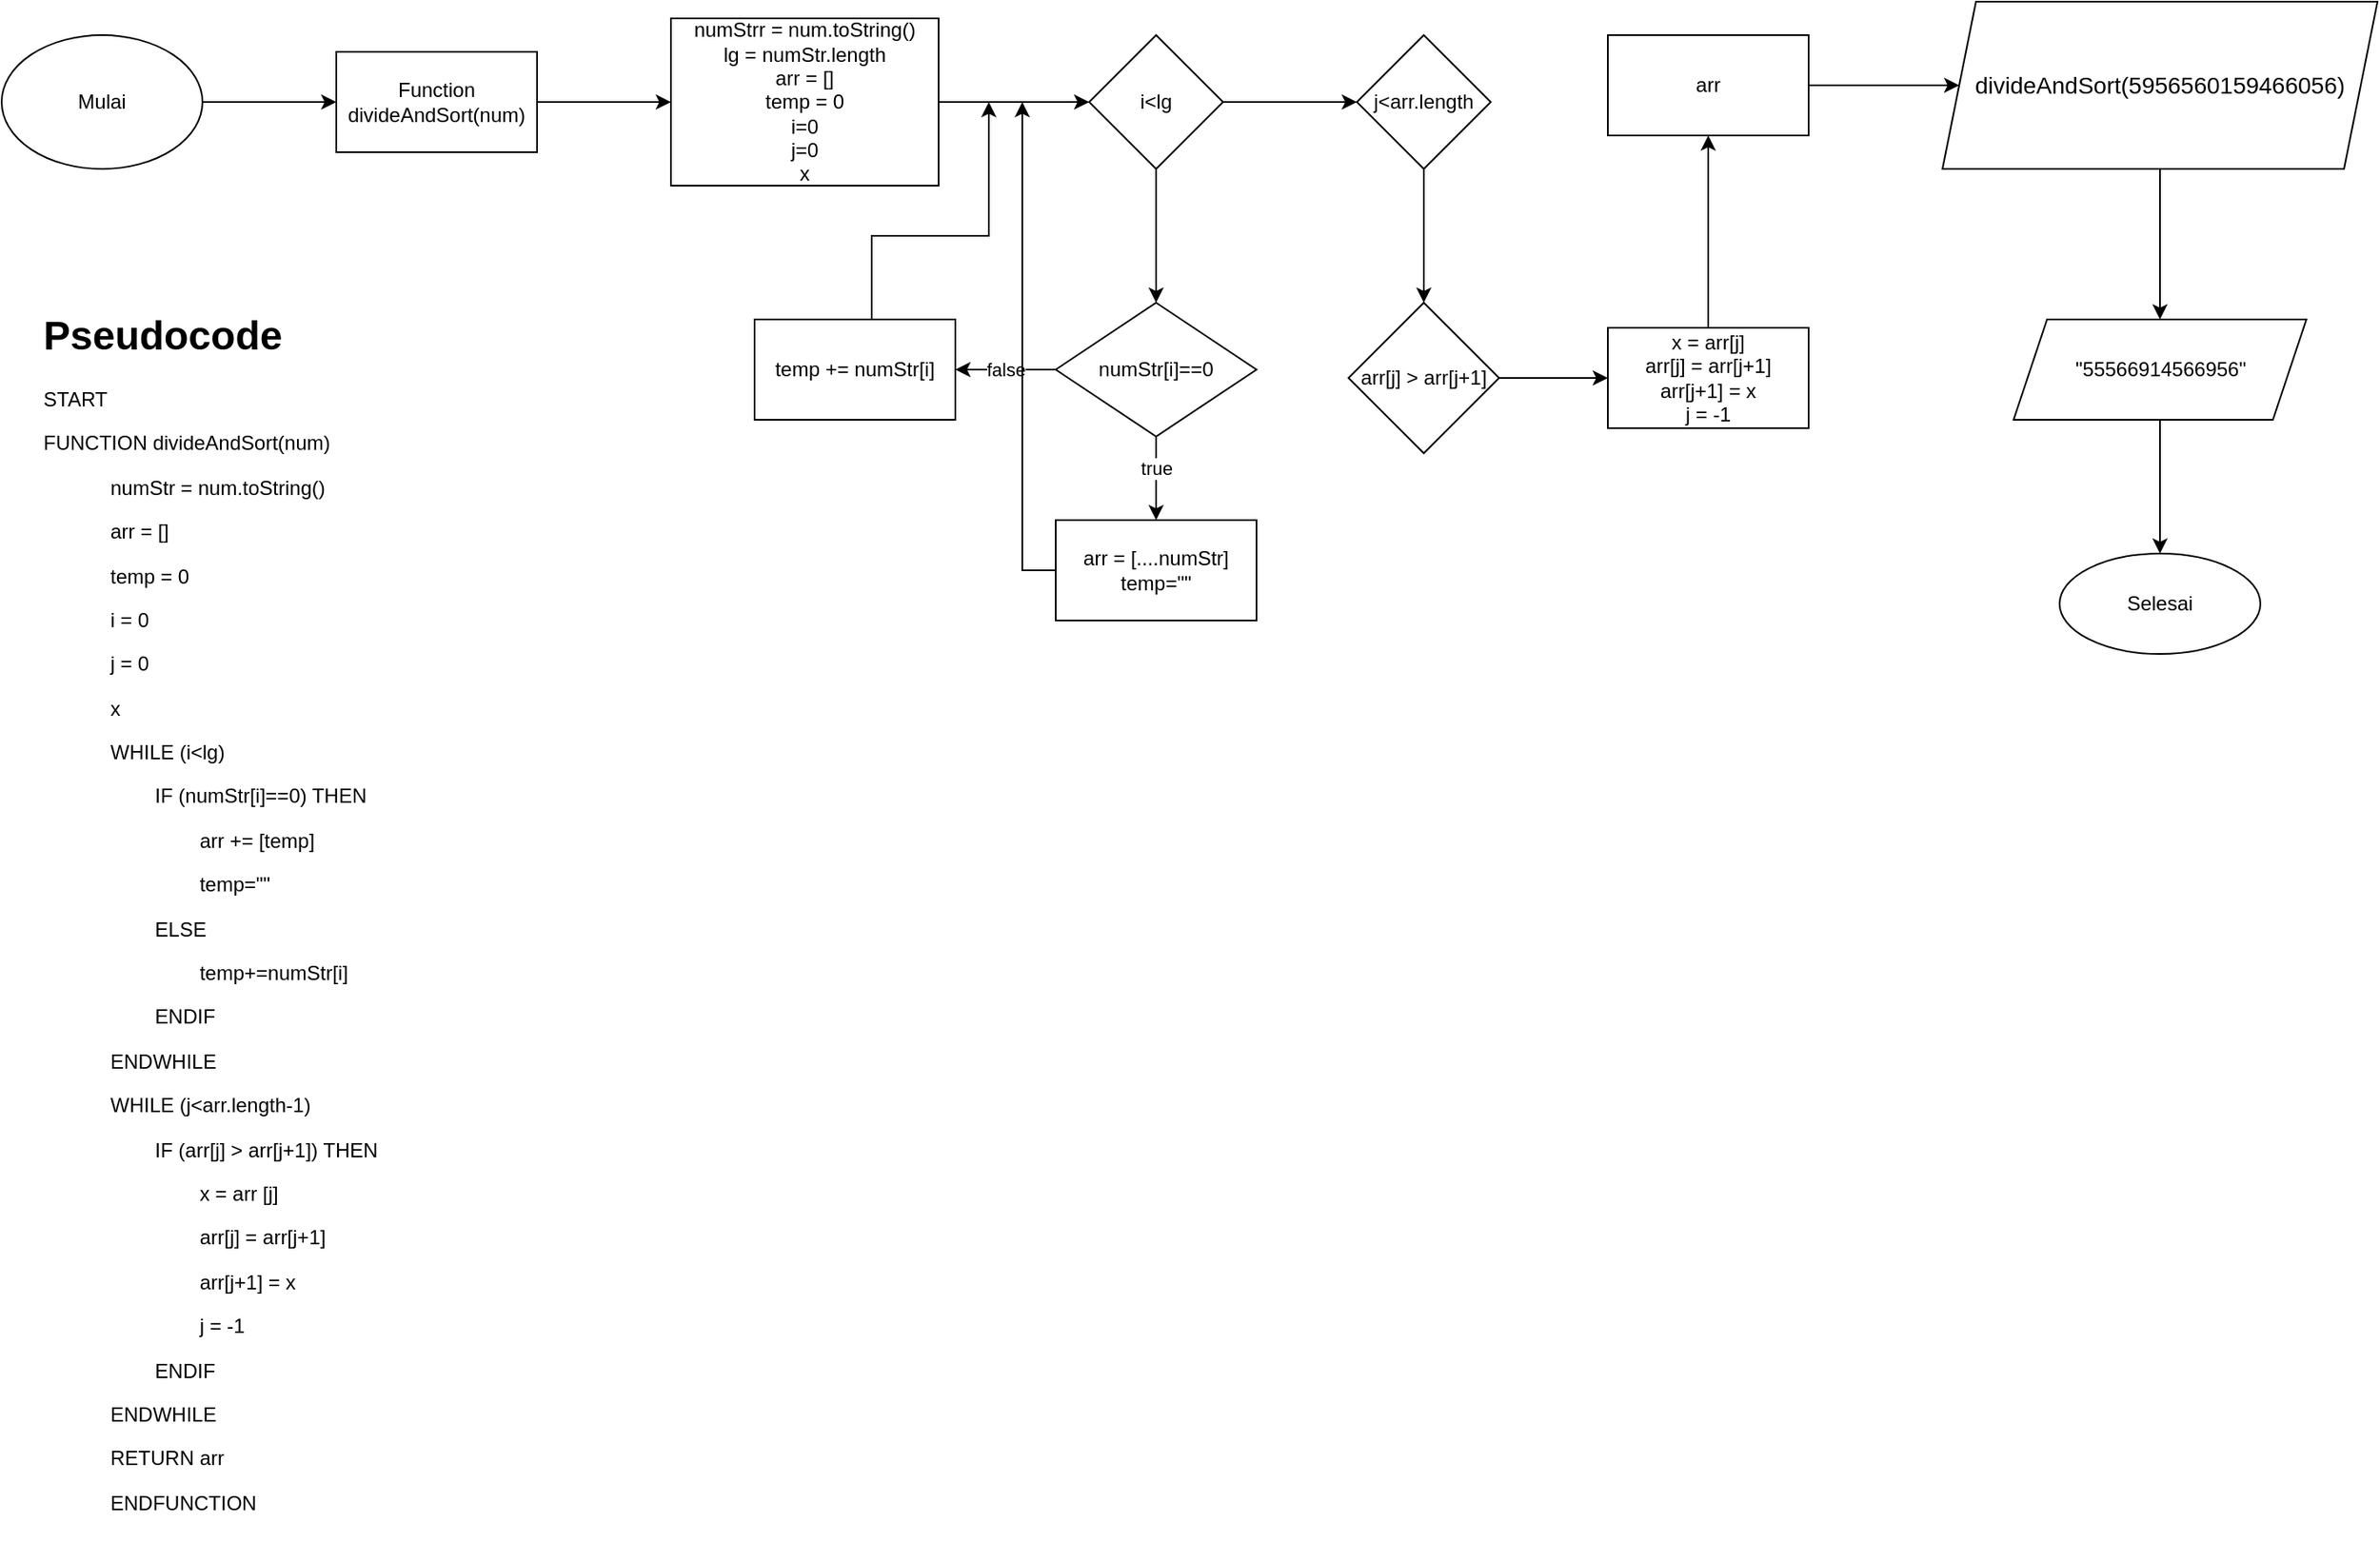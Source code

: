 <mxfile version="20.0.1" type="device"><diagram id="40oLTTHrplNoEy9zyxKO" name="Page-1"><mxGraphModel dx="755" dy="391" grid="1" gridSize="10" guides="1" tooltips="1" connect="1" arrows="1" fold="1" page="1" pageScale="1" pageWidth="850" pageHeight="1100" math="0" shadow="0"><root><mxCell id="0"/><mxCell id="1" parent="0"/><mxCell id="eagRb3ZEcaVL3EZuImis-3" value="" style="edgeStyle=orthogonalEdgeStyle;rounded=0;orthogonalLoop=1;jettySize=auto;html=1;" edge="1" parent="1" source="eagRb3ZEcaVL3EZuImis-1" target="eagRb3ZEcaVL3EZuImis-2"><mxGeometry relative="1" as="geometry"/></mxCell><mxCell id="eagRb3ZEcaVL3EZuImis-1" value="Mulai" style="ellipse;whiteSpace=wrap;html=1;" vertex="1" parent="1"><mxGeometry x="140" y="110" width="120" height="80" as="geometry"/></mxCell><mxCell id="eagRb3ZEcaVL3EZuImis-5" value="" style="edgeStyle=orthogonalEdgeStyle;rounded=0;orthogonalLoop=1;jettySize=auto;html=1;" edge="1" parent="1" source="eagRb3ZEcaVL3EZuImis-2" target="eagRb3ZEcaVL3EZuImis-4"><mxGeometry relative="1" as="geometry"/></mxCell><mxCell id="eagRb3ZEcaVL3EZuImis-2" value="Function&lt;br&gt;divideAndSort(num)" style="whiteSpace=wrap;html=1;" vertex="1" parent="1"><mxGeometry x="340" y="120" width="120" height="60" as="geometry"/></mxCell><mxCell id="eagRb3ZEcaVL3EZuImis-7" value="" style="edgeStyle=orthogonalEdgeStyle;rounded=0;orthogonalLoop=1;jettySize=auto;html=1;" edge="1" parent="1" source="eagRb3ZEcaVL3EZuImis-4" target="eagRb3ZEcaVL3EZuImis-6"><mxGeometry relative="1" as="geometry"/></mxCell><mxCell id="eagRb3ZEcaVL3EZuImis-4" value="numStrr = num.toString()&lt;br&gt;lg = numStr.length&lt;br&gt;arr = []&lt;br&gt;temp = 0&lt;br&gt;i=0&lt;br&gt;j=0&lt;br&gt;x" style="whiteSpace=wrap;html=1;" vertex="1" parent="1"><mxGeometry x="540" y="100" width="160" height="100" as="geometry"/></mxCell><mxCell id="eagRb3ZEcaVL3EZuImis-9" value="" style="edgeStyle=orthogonalEdgeStyle;rounded=0;orthogonalLoop=1;jettySize=auto;html=1;" edge="1" parent="1" source="eagRb3ZEcaVL3EZuImis-6" target="eagRb3ZEcaVL3EZuImis-8"><mxGeometry relative="1" as="geometry"/></mxCell><mxCell id="eagRb3ZEcaVL3EZuImis-18" value="" style="edgeStyle=orthogonalEdgeStyle;rounded=0;orthogonalLoop=1;jettySize=auto;html=1;" edge="1" parent="1" source="eagRb3ZEcaVL3EZuImis-6" target="eagRb3ZEcaVL3EZuImis-17"><mxGeometry relative="1" as="geometry"/></mxCell><mxCell id="eagRb3ZEcaVL3EZuImis-6" value="i&amp;lt;lg" style="rhombus;whiteSpace=wrap;html=1;" vertex="1" parent="1"><mxGeometry x="790" y="110" width="80" height="80" as="geometry"/></mxCell><mxCell id="eagRb3ZEcaVL3EZuImis-11" value="" style="edgeStyle=orthogonalEdgeStyle;rounded=0;orthogonalLoop=1;jettySize=auto;html=1;" edge="1" parent="1" source="eagRb3ZEcaVL3EZuImis-8" target="eagRb3ZEcaVL3EZuImis-10"><mxGeometry relative="1" as="geometry"/></mxCell><mxCell id="eagRb3ZEcaVL3EZuImis-12" value="true" style="edgeLabel;html=1;align=center;verticalAlign=middle;resizable=0;points=[];" vertex="1" connectable="0" parent="eagRb3ZEcaVL3EZuImis-11"><mxGeometry x="-0.267" y="5" relative="1" as="geometry"><mxPoint x="-5" as="offset"/></mxGeometry></mxCell><mxCell id="eagRb3ZEcaVL3EZuImis-14" value="false" style="edgeStyle=orthogonalEdgeStyle;rounded=0;orthogonalLoop=1;jettySize=auto;html=1;" edge="1" parent="1" source="eagRb3ZEcaVL3EZuImis-8" target="eagRb3ZEcaVL3EZuImis-13"><mxGeometry relative="1" as="geometry"/></mxCell><mxCell id="eagRb3ZEcaVL3EZuImis-8" value="numStr[i]==0" style="rhombus;whiteSpace=wrap;html=1;" vertex="1" parent="1"><mxGeometry x="770" y="270" width="120" height="80" as="geometry"/></mxCell><mxCell id="eagRb3ZEcaVL3EZuImis-15" style="edgeStyle=orthogonalEdgeStyle;rounded=0;orthogonalLoop=1;jettySize=auto;html=1;" edge="1" parent="1" source="eagRb3ZEcaVL3EZuImis-10"><mxGeometry relative="1" as="geometry"><mxPoint x="750" y="150" as="targetPoint"/></mxGeometry></mxCell><mxCell id="eagRb3ZEcaVL3EZuImis-10" value="arr = [....numStr]&lt;br&gt;temp=&quot;&quot;" style="whiteSpace=wrap;html=1;" vertex="1" parent="1"><mxGeometry x="770" y="400" width="120" height="60" as="geometry"/></mxCell><mxCell id="eagRb3ZEcaVL3EZuImis-16" style="edgeStyle=orthogonalEdgeStyle;rounded=0;orthogonalLoop=1;jettySize=auto;html=1;" edge="1" parent="1" source="eagRb3ZEcaVL3EZuImis-13"><mxGeometry relative="1" as="geometry"><mxPoint x="730" y="150" as="targetPoint"/><Array as="points"><mxPoint x="660" y="230"/><mxPoint x="730" y="230"/></Array></mxGeometry></mxCell><mxCell id="eagRb3ZEcaVL3EZuImis-13" value="temp += numStr[i]" style="whiteSpace=wrap;html=1;" vertex="1" parent="1"><mxGeometry x="590" y="280" width="120" height="60" as="geometry"/></mxCell><mxCell id="eagRb3ZEcaVL3EZuImis-20" value="" style="edgeStyle=orthogonalEdgeStyle;rounded=0;orthogonalLoop=1;jettySize=auto;html=1;" edge="1" parent="1" source="eagRb3ZEcaVL3EZuImis-17" target="eagRb3ZEcaVL3EZuImis-19"><mxGeometry relative="1" as="geometry"/></mxCell><mxCell id="eagRb3ZEcaVL3EZuImis-17" value="j&amp;lt;arr.length" style="rhombus;whiteSpace=wrap;html=1;" vertex="1" parent="1"><mxGeometry x="950" y="110" width="80" height="80" as="geometry"/></mxCell><mxCell id="eagRb3ZEcaVL3EZuImis-22" value="" style="edgeStyle=orthogonalEdgeStyle;rounded=0;orthogonalLoop=1;jettySize=auto;html=1;" edge="1" parent="1" source="eagRb3ZEcaVL3EZuImis-19" target="eagRb3ZEcaVL3EZuImis-21"><mxGeometry relative="1" as="geometry"/></mxCell><mxCell id="eagRb3ZEcaVL3EZuImis-19" value="arr[j] &amp;gt; arr[j+1]" style="rhombus;whiteSpace=wrap;html=1;" vertex="1" parent="1"><mxGeometry x="945" y="270" width="90" height="90" as="geometry"/></mxCell><mxCell id="eagRb3ZEcaVL3EZuImis-24" value="" style="edgeStyle=orthogonalEdgeStyle;rounded=0;orthogonalLoop=1;jettySize=auto;html=1;" edge="1" parent="1" source="eagRb3ZEcaVL3EZuImis-21" target="eagRb3ZEcaVL3EZuImis-23"><mxGeometry relative="1" as="geometry"/></mxCell><mxCell id="eagRb3ZEcaVL3EZuImis-21" value="x = arr[j]&lt;br&gt;arr[j] = arr[j+1]&lt;br&gt;arr[j+1] = x&lt;br&gt;j = -1" style="whiteSpace=wrap;html=1;" vertex="1" parent="1"><mxGeometry x="1100" y="285" width="120" height="60" as="geometry"/></mxCell><mxCell id="eagRb3ZEcaVL3EZuImis-26" value="" style="edgeStyle=orthogonalEdgeStyle;rounded=0;orthogonalLoop=1;jettySize=auto;html=1;" edge="1" parent="1" source="eagRb3ZEcaVL3EZuImis-23" target="eagRb3ZEcaVL3EZuImis-25"><mxGeometry relative="1" as="geometry"/></mxCell><mxCell id="eagRb3ZEcaVL3EZuImis-23" value="arr" style="whiteSpace=wrap;html=1;" vertex="1" parent="1"><mxGeometry x="1100" y="110" width="120" height="60" as="geometry"/></mxCell><mxCell id="eagRb3ZEcaVL3EZuImis-28" value="" style="edgeStyle=orthogonalEdgeStyle;rounded=0;orthogonalLoop=1;jettySize=auto;html=1;fontFamily=Helvetica;fontColor=#030303;" edge="1" parent="1" source="eagRb3ZEcaVL3EZuImis-25" target="eagRb3ZEcaVL3EZuImis-27"><mxGeometry relative="1" as="geometry"/></mxCell><mxCell id="eagRb3ZEcaVL3EZuImis-25" value="&lt;div style=&quot;font-size: 14px; line-height: 19px;&quot;&gt;&lt;span style=&quot;background-color: rgb(255, 255, 255);&quot;&gt;&lt;font style=&quot;&quot; color=&quot;#030303&quot;&gt;divideAndSort(5956560159466056)&lt;/font&gt;&lt;/span&gt;&lt;/div&gt;" style="shape=parallelogram;perimeter=parallelogramPerimeter;whiteSpace=wrap;html=1;fixedSize=1;" vertex="1" parent="1"><mxGeometry x="1300" y="90" width="260" height="100" as="geometry"/></mxCell><mxCell id="eagRb3ZEcaVL3EZuImis-30" value="" style="edgeStyle=orthogonalEdgeStyle;rounded=0;orthogonalLoop=1;jettySize=auto;html=1;fontFamily=Helvetica;fontColor=#000000;" edge="1" parent="1" source="eagRb3ZEcaVL3EZuImis-27" target="eagRb3ZEcaVL3EZuImis-29"><mxGeometry relative="1" as="geometry"/></mxCell><mxCell id="eagRb3ZEcaVL3EZuImis-27" value="&quot;55566914566956&quot;" style="shape=parallelogram;perimeter=parallelogramPerimeter;whiteSpace=wrap;html=1;fixedSize=1;" vertex="1" parent="1"><mxGeometry x="1342.5" y="280" width="175" height="60" as="geometry"/></mxCell><mxCell id="eagRb3ZEcaVL3EZuImis-29" value="Selesai" style="ellipse;whiteSpace=wrap;html=1;" vertex="1" parent="1"><mxGeometry x="1370" y="420" width="120" height="60" as="geometry"/></mxCell><mxCell id="eagRb3ZEcaVL3EZuImis-31" value="&lt;h1&gt;Pseudocode&lt;/h1&gt;&lt;p&gt;START&lt;/p&gt;&lt;p&gt;FUNCTION divideAndSort(num)&lt;/p&gt;&lt;p&gt;&lt;span style=&quot;&quot;&gt;&#9;&lt;/span&gt;&lt;span style=&quot;white-space: pre;&quot;&gt;&#9;&lt;/span&gt;&amp;nbsp; &amp;nbsp; numStr = num.toString()&lt;br&gt;&lt;/p&gt;&lt;blockquote style=&quot;margin: 0 0 0 40px; border: none; padding: 0px;&quot;&gt;&lt;p&gt;arr = []&lt;/p&gt;&lt;p&gt;temp = 0&lt;/p&gt;&lt;p&gt;i = 0&lt;/p&gt;&lt;p&gt;j = 0&lt;/p&gt;&lt;p&gt;x&lt;/p&gt;&lt;p&gt;WHILE (i&amp;lt;lg)&lt;/p&gt;&lt;p&gt;&lt;span style=&quot;white-space: pre;&quot;&gt;&#9;&lt;/span&gt;IF (numStr[i]==0) THEN&lt;/p&gt;&lt;p&gt;&lt;span style=&quot;white-space: pre;&quot;&gt;&#9;&lt;/span&gt;&lt;span style=&quot;white-space: pre;&quot;&gt;&#9;&lt;/span&gt;arr += [temp]&lt;/p&gt;&lt;p&gt;&lt;span style=&quot;white-space: pre;&quot;&gt;&#9;&lt;/span&gt;&lt;span style=&quot;white-space: pre;&quot;&gt;&#9;&lt;/span&gt;temp=&quot;&quot;&lt;/p&gt;&lt;p&gt;&lt;span style=&quot;white-space: pre;&quot;&gt;&#9;&lt;/span&gt;ELSE&lt;/p&gt;&lt;p&gt;&lt;span style=&quot;white-space: pre;&quot;&gt;&#9;&lt;/span&gt;&lt;span style=&quot;white-space: pre;&quot;&gt;&#9;&lt;/span&gt;temp+=numStr[i]&lt;/p&gt;&lt;p&gt;&lt;span style=&quot;white-space: pre;&quot;&gt;&#9;&lt;/span&gt;ENDIF&lt;/p&gt;&lt;p&gt;ENDWHILE&lt;/p&gt;&lt;p&gt;WHILE (j&amp;lt;arr.length-1)&amp;nbsp;&lt;/p&gt;&lt;p&gt;&lt;span style=&quot;white-space: pre;&quot;&gt;&#9;&lt;/span&gt;IF (arr[j] &amp;gt; arr[j+1]) THEN&lt;/p&gt;&lt;p&gt;&lt;span style=&quot;white-space: pre;&quot;&gt;&#9;&lt;span style=&quot;white-space: pre;&quot;&gt;&#9;&lt;/span&gt;&lt;/span&gt;x = arr [j]&lt;/p&gt;&lt;p&gt;&lt;span style=&quot;white-space: pre;&quot;&gt;&#9;&lt;/span&gt;&lt;span style=&quot;white-space: pre;&quot;&gt;&#9;&lt;/span&gt;arr[j] = arr[j+1]&lt;/p&gt;&lt;p&gt;&lt;span style=&quot;white-space: pre;&quot;&gt;&#9;&lt;/span&gt;&lt;span style=&quot;white-space: pre;&quot;&gt;&#9;&lt;/span&gt;arr[j+1] = x&lt;/p&gt;&lt;p&gt;&lt;span style=&quot;white-space: pre;&quot;&gt;&#9;&lt;/span&gt;&lt;span style=&quot;white-space: pre;&quot;&gt;&#9;&lt;/span&gt;j = -1&lt;/p&gt;&lt;p&gt;&lt;span style=&quot;white-space: pre;&quot;&gt;&#9;&lt;/span&gt;ENDIF&lt;/p&gt;&lt;p&gt;ENDWHILE&lt;/p&gt;&lt;p&gt;&lt;span style=&quot;background-color: initial;&quot;&gt;RETURN arr&lt;/span&gt;&lt;/p&gt;&lt;p&gt;&lt;span style=&quot;background-color: initial;&quot;&gt;ENDFUNCTION&lt;/span&gt;&lt;/p&gt;&lt;/blockquote&gt;" style="text;html=1;strokeColor=none;fillColor=none;spacing=5;spacingTop=-20;whiteSpace=wrap;overflow=hidden;rounded=0;labelBackgroundColor=none;fontFamily=Helvetica;fontColor=#000000;" vertex="1" parent="1"><mxGeometry x="160" y="270" width="330" height="740" as="geometry"/></mxCell></root></mxGraphModel></diagram></mxfile>